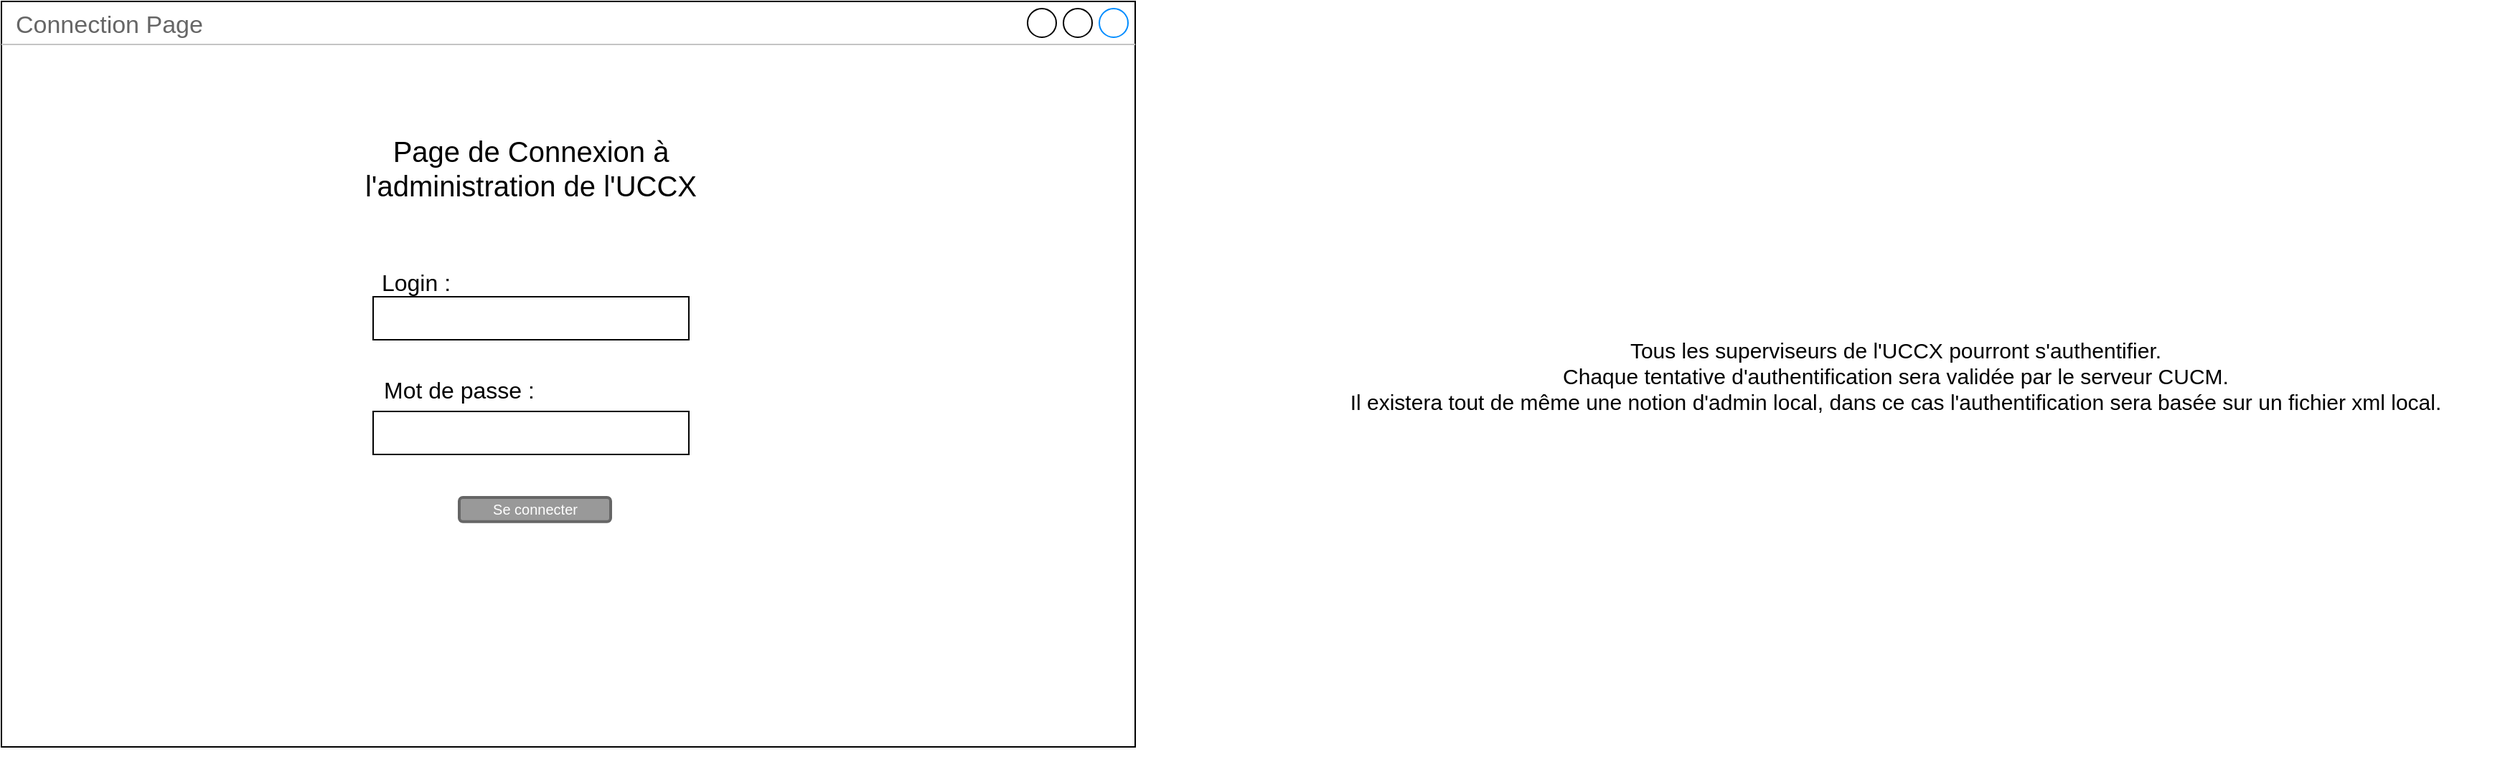 <mxfile version="15.1.4" type="device" pages="9"><diagram id="F98kIqfr5502DpLltNrR" name="Connection Page"><mxGraphModel dx="2062" dy="1164" grid="1" gridSize="10" guides="1" tooltips="1" connect="1" arrows="1" fold="1" page="1" pageScale="1" pageWidth="827" pageHeight="1169" math="0" shadow="0"><root><mxCell id="0"/><mxCell id="1" parent="0"/><mxCell id="OjIPAsEhlalQqjirBVQq-2" value="Connection Page&lt;br&gt;" style="strokeWidth=1;shadow=0;dashed=0;align=center;html=1;shape=mxgraph.mockup.containers.window;align=left;verticalAlign=top;spacingLeft=8;strokeColor2=#008cff;strokeColor3=#c4c4c4;fontColor=#666666;mainText=;fontSize=17;labelBackgroundColor=none;" parent="1" vertex="1"><mxGeometry x="220" y="340" width="790" height="520" as="geometry"/></mxCell><mxCell id="OjIPAsEhlalQqjirBVQq-3" value="&lt;font style=&quot;font-size: 20px&quot;&gt;Page de Connexion à l'administration de l'UCCX&lt;/font&gt;" style="text;html=1;strokeColor=none;fillColor=none;align=center;verticalAlign=middle;whiteSpace=wrap;rounded=0;" parent="1" vertex="1"><mxGeometry x="469" y="446" width="240" height="20" as="geometry"/></mxCell><mxCell id="OjIPAsEhlalQqjirBVQq-5" value="" style="rounded=0;whiteSpace=wrap;html=1;" parent="1" vertex="1"><mxGeometry x="479" y="546" width="220" height="30" as="geometry"/></mxCell><mxCell id="OjIPAsEhlalQqjirBVQq-6" value="" style="rounded=0;whiteSpace=wrap;html=1;" parent="1" vertex="1"><mxGeometry x="479" y="626" width="220" height="30" as="geometry"/></mxCell><mxCell id="OjIPAsEhlalQqjirBVQq-7" value="&lt;font style=&quot;font-size: 16px&quot;&gt;Login :&lt;/font&gt;" style="text;html=1;strokeColor=none;fillColor=none;align=center;verticalAlign=middle;whiteSpace=wrap;rounded=0;" parent="1" vertex="1"><mxGeometry x="479" y="526" width="60" height="20" as="geometry"/></mxCell><mxCell id="OjIPAsEhlalQqjirBVQq-8" value="&lt;font style=&quot;font-size: 16px&quot;&gt;Mot de passe :&lt;/font&gt;" style="text;html=1;strokeColor=none;fillColor=none;align=center;verticalAlign=middle;whiteSpace=wrap;rounded=0;" parent="1" vertex="1"><mxGeometry x="479" y="601" width="120" height="20" as="geometry"/></mxCell><UserObject label="Se connecter" link="data:page/id,j-4WuCKbgrhedUAzc9po" id="OjIPAsEhlalQqjirBVQq-9"><mxCell style="rounded=1;html=1;shadow=0;dashed=0;whiteSpace=wrap;fontSize=10;fillColor=#999999;align=center;strokeColor=#666666;fontColor=#ffffff;strokeWidth=2;" parent="1" vertex="1"><mxGeometry x="539" y="686" width="105.5" height="16.88" as="geometry"/></mxCell></UserObject><mxCell id="PLz2gDqWh24Q6IL9JUib-2" value="&lt;font style=&quot;font-size: 15px&quot;&gt;Tous les superviseurs de l'UCCX pourront s'authentifier.&lt;br&gt;Chaque tentative d'authentification sera validée par le serveur CUCM.&lt;br&gt;Il existera tout de même une notion d'admin local, dans ce cas l'authentification sera basée sur un fichier xml local.&lt;br&gt;&lt;br&gt;&lt;/font&gt;" style="text;html=1;strokeColor=none;fillColor=none;align=center;verticalAlign=middle;whiteSpace=wrap;rounded=0;" parent="1" vertex="1"><mxGeometry x="1120" y="340" width="840" height="540" as="geometry"/></mxCell></root></mxGraphModel></diagram><diagram id="j-4WuCKbgrhedUAzc9po" name="Accueil_PreConnection"><mxGraphModel dx="2062" dy="1164" grid="1" gridSize="10" guides="1" tooltips="1" connect="1" arrows="1" fold="1" page="1" pageScale="1" pageWidth="827" pageHeight="1169" math="0" shadow="0"><root><mxCell id="kz_ZJSMPvN1diQqZtaoR-0"/><mxCell id="kz_ZJSMPvN1diQqZtaoR-1" parent="kz_ZJSMPvN1diQqZtaoR-0"/><mxCell id="bXGop_GFcaPYlSNaa_kL-0" value="Welcome Page" style="strokeWidth=1;shadow=0;dashed=0;align=center;html=1;shape=mxgraph.mockup.containers.window;align=left;verticalAlign=top;spacingLeft=8;strokeColor2=#008cff;strokeColor3=#c4c4c4;fontColor=#666666;mainText=;fontSize=17;labelBackgroundColor=none;" parent="kz_ZJSMPvN1diQqZtaoR-1" vertex="1"><mxGeometry x="80" y="290" width="790" height="520" as="geometry"/></mxCell><UserObject label="&lt;font style=&quot;font-size: 16px&quot;&gt;Se deconnecter&lt;/font&gt;" link="data:page/id,F98kIqfr5502DpLltNrR" id="ywAsnNwiL4yb5XWGbBG4-0"><mxCell style="rounded=0;whiteSpace=wrap;html=1;" parent="kz_ZJSMPvN1diQqZtaoR-1" vertex="1"><mxGeometry x="715" y="345" width="120" height="30" as="geometry"/></mxCell></UserObject><UserObject label="Gestion des agents" link="data:page/id,qaTvd-CP1X4t_h2ptA3R" id="ywAsnNwiL4yb5XWGbBG4-5"><mxCell style="rounded=0;whiteSpace=wrap;html=1;" parent="kz_ZJSMPvN1diQqZtaoR-1" vertex="1"><mxGeometry x="140" y="500" width="140" height="90" as="geometry"/></mxCell></UserObject><UserObject label="Gestion des scripts" link="data:page/id,nx4rXLkssFHqPzI_-kmZ" id="ywAsnNwiL4yb5XWGbBG4-6"><mxCell style="rounded=0;whiteSpace=wrap;html=1;" parent="kz_ZJSMPvN1diQqZtaoR-1" vertex="1"><mxGeometry x="359" y="500" width="141" height="85" as="geometry"/></mxCell></UserObject><UserObject label="Gestion des admins" link="data:page/id,LeiCaVJu6VdKcS41BPbf" id="ywAsnNwiL4yb5XWGbBG4-7"><mxCell style="rounded=0;whiteSpace=wrap;html=1;" parent="kz_ZJSMPvN1diQqZtaoR-1" vertex="1"><mxGeometry x="590" y="500" width="140" height="85" as="geometry"/></mxCell></UserObject><mxCell id="pkbUhFpBtTnIRdkUVi_q-0" value="Connecter en tant que ..." style="text;html=1;strokeColor=none;fillColor=none;align=center;verticalAlign=middle;whiteSpace=wrap;rounded=0;" parent="kz_ZJSMPvN1diQqZtaoR-1" vertex="1"><mxGeometry x="695" y="390" width="140" height="20" as="geometry"/></mxCell><mxCell id="9IU3PKNpDRS4YX3svAda-0" value="&lt;span style=&quot;font-size: 15px&quot;&gt;Page d'accueil dont le contenu pourra varier en fonction du profil connecté.&lt;br&gt;exemple : Seul les admins locaux auront accès à la gestion des admins.&lt;br&gt;&lt;/span&gt;" style="text;html=1;strokeColor=none;fillColor=none;align=center;verticalAlign=middle;whiteSpace=wrap;rounded=0;" parent="kz_ZJSMPvN1diQqZtaoR-1" vertex="1"><mxGeometry x="1030" y="290" width="840" height="540" as="geometry"/></mxCell></root></mxGraphModel></diagram><diagram id="qaTvd-CP1X4t_h2ptA3R" name="AgentsPage"><mxGraphModel dx="2062" dy="1164" grid="1" gridSize="10" guides="1" tooltips="1" connect="1" arrows="1" fold="1" page="1" pageScale="1" pageWidth="827" pageHeight="1169" math="0" shadow="0"><root><mxCell id="PuOiegmtUoQzUCHZECgm-0"/><mxCell id="PuOiegmtUoQzUCHZECgm-1" parent="PuOiegmtUoQzUCHZECgm-0"/><mxCell id="hvZCf-KNNPogADzq5d2j-0" value="Agent Page" style="strokeWidth=1;shadow=0;dashed=0;align=center;html=1;shape=mxgraph.mockup.containers.window;align=left;verticalAlign=top;spacingLeft=8;strokeColor2=#008cff;strokeColor3=#c4c4c4;fontColor=#666666;mainText=;fontSize=17;labelBackgroundColor=none;" parent="PuOiegmtUoQzUCHZECgm-1" vertex="1"><mxGeometry x="10" width="940" height="890" as="geometry"/></mxCell><mxCell id="ylU89ebC6cqX5gwSmwzn-0" value="" style="edgeStyle=orthogonalEdgeStyle;rounded=0;orthogonalLoop=1;jettySize=auto;html=1;" parent="PuOiegmtUoQzUCHZECgm-1" source="RwmGqqYgDklWGrDH86AW-0" target="bqDYgGkpiwOUnvyChQPO-46" edge="1"><mxGeometry relative="1" as="geometry"/></mxCell><UserObject label="&lt;font style=&quot;font-size: 16px&quot;&gt;Se deconnecter&lt;/font&gt;" link="data:page/id,F98kIqfr5502DpLltNrR" id="RwmGqqYgDklWGrDH86AW-0"><mxCell style="rounded=0;whiteSpace=wrap;html=1;" parent="PuOiegmtUoQzUCHZECgm-1" vertex="1"><mxGeometry x="730" y="45" width="120" height="30" as="geometry"/></mxCell></UserObject><UserObject label="Agents" link="data:page/id,qaTvd-CP1X4t_h2ptA3R" id="RwmGqqYgDklWGrDH86AW-1"><mxCell style="rounded=0;whiteSpace=wrap;html=1;" parent="PuOiegmtUoQzUCHZECgm-1" vertex="1"><mxGeometry x="130" y="45" width="110" height="30" as="geometry"/></mxCell></UserObject><UserObject label="Scripts" link="data:page/id,nx4rXLkssFHqPzI_-kmZ" id="RwmGqqYgDklWGrDH86AW-2"><mxCell style="rounded=0;whiteSpace=wrap;html=1;" parent="PuOiegmtUoQzUCHZECgm-1" vertex="1"><mxGeometry x="270" y="45" width="110" height="30" as="geometry"/></mxCell></UserObject><UserObject label="Profile" link="data:page/id,LeiCaVJu6VdKcS41BPbf" id="RwmGqqYgDklWGrDH86AW-3"><mxCell style="rounded=0;whiteSpace=wrap;html=1;" parent="PuOiegmtUoQzUCHZECgm-1" vertex="1"><mxGeometry x="410" y="45" width="110" height="30" as="geometry"/></mxCell></UserObject><mxCell id="bqDYgGkpiwOUnvyChQPO-3" value="" style="shape=rect;fillColor=#e0e0e0;strokeColor=none;" parent="PuOiegmtUoQzUCHZECgm-1" vertex="1"><mxGeometry x="600" y="95" width="174" height="30" as="geometry"/></mxCell><mxCell id="bqDYgGkpiwOUnvyChQPO-4" value="" style="html=1;strokeWidth=1;shadow=0;dashed=0;shape=mxgraph.ios7ui.marginRect;rx=3;ry=3;rectMargin=5;strokeColor=none;" parent="bqDYgGkpiwOUnvyChQPO-3" vertex="1"><mxGeometry width="174" height="30" as="geometry"/></mxCell><mxCell id="bqDYgGkpiwOUnvyChQPO-5" value="Search" style="shape=mxgraph.ios7.icons.looking_glass;strokeColor=#e0e0e0;fillColor=none;fontColor=#e0e0e0;labelPosition=right;verticalLabelPosition=middle;align=left;verticalAlign=middle;fontSize=6;fontStyle=0;spacingTop=2;sketch=0;" parent="bqDYgGkpiwOUnvyChQPO-3" vertex="1"><mxGeometry x="0.5" y="0.5" width="6" height="6" relative="1" as="geometry"><mxPoint x="-17" y="-3" as="offset"/></mxGeometry></mxCell><mxCell id="bqDYgGkpiwOUnvyChQPO-26" value="" style="shape=table;startSize=0;container=1;collapsible=0;childLayout=tableLayout;" parent="PuOiegmtUoQzUCHZECgm-1" vertex="1"><mxGeometry x="130" y="245" width="660" height="325" as="geometry"/></mxCell><mxCell id="bqDYgGkpiwOUnvyChQPO-27" value="" style="shape=partialRectangle;collapsible=0;dropTarget=0;pointerEvents=0;fillColor=none;top=0;left=0;bottom=0;right=0;points=[[0,0.5],[1,0.5]];portConstraint=eastwest;" parent="bqDYgGkpiwOUnvyChQPO-26" vertex="1"><mxGeometry width="660" height="40" as="geometry"/></mxCell><mxCell id="bqDYgGkpiwOUnvyChQPO-28" value="Nom, prénom, Equipe, N°Tel" style="shape=partialRectangle;html=1;whiteSpace=wrap;connectable=0;overflow=hidden;fillColor=none;top=0;left=0;bottom=0;right=0;pointerEvents=1;" parent="bqDYgGkpiwOUnvyChQPO-27" vertex="1"><mxGeometry width="660" height="40" as="geometry"/></mxCell><mxCell id="bqDYgGkpiwOUnvyChQPO-29" value="" style="shape=partialRectangle;collapsible=0;dropTarget=0;pointerEvents=0;fillColor=none;top=0;left=0;bottom=0;right=0;points=[[0,0.5],[1,0.5]];portConstraint=eastwest;" parent="bqDYgGkpiwOUnvyChQPO-26" vertex="1"><mxGeometry y="40" width="660" height="40" as="geometry"/></mxCell><mxCell id="bqDYgGkpiwOUnvyChQPO-30" value="Nom, prénom, Equipe, N°Tel" style="shape=partialRectangle;html=1;whiteSpace=wrap;connectable=0;overflow=hidden;fillColor=none;top=0;left=0;bottom=0;right=0;pointerEvents=1;" parent="bqDYgGkpiwOUnvyChQPO-29" vertex="1"><mxGeometry width="660" height="40" as="geometry"/></mxCell><mxCell id="bqDYgGkpiwOUnvyChQPO-31" value="" style="shape=partialRectangle;collapsible=0;dropTarget=0;pointerEvents=0;fillColor=none;top=0;left=0;bottom=0;right=0;points=[[0,0.5],[1,0.5]];portConstraint=eastwest;" parent="bqDYgGkpiwOUnvyChQPO-26" vertex="1"><mxGeometry y="80" width="660" height="40" as="geometry"/></mxCell><mxCell id="bqDYgGkpiwOUnvyChQPO-32" value="Nom, prénom, Equipe, N°Tel" style="shape=partialRectangle;html=1;whiteSpace=wrap;connectable=0;overflow=hidden;fillColor=none;top=0;left=0;bottom=0;right=0;pointerEvents=1;" parent="bqDYgGkpiwOUnvyChQPO-31" vertex="1"><mxGeometry width="660" height="40" as="geometry"/></mxCell><mxCell id="bqDYgGkpiwOUnvyChQPO-33" value="" style="shape=partialRectangle;collapsible=0;dropTarget=0;pointerEvents=0;fillColor=none;top=0;left=0;bottom=0;right=0;points=[[0,0.5],[1,0.5]];portConstraint=eastwest;" parent="bqDYgGkpiwOUnvyChQPO-26" vertex="1"><mxGeometry y="120" width="660" height="40" as="geometry"/></mxCell><mxCell id="bqDYgGkpiwOUnvyChQPO-34" value="Nom, prénom, Equipe, N°Tel" style="shape=partialRectangle;html=1;whiteSpace=wrap;connectable=0;overflow=hidden;fillColor=none;top=0;left=0;bottom=0;right=0;pointerEvents=1;" parent="bqDYgGkpiwOUnvyChQPO-33" vertex="1"><mxGeometry width="660" height="40" as="geometry"/></mxCell><mxCell id="bqDYgGkpiwOUnvyChQPO-35" value="" style="shape=partialRectangle;collapsible=0;dropTarget=0;pointerEvents=0;fillColor=none;top=0;left=0;bottom=0;right=0;points=[[0,0.5],[1,0.5]];portConstraint=eastwest;" parent="bqDYgGkpiwOUnvyChQPO-26" vertex="1"><mxGeometry y="160" width="660" height="40" as="geometry"/></mxCell><mxCell id="bqDYgGkpiwOUnvyChQPO-36" value="Nom, prénom, Equipe, N°Tel" style="shape=partialRectangle;html=1;whiteSpace=wrap;connectable=0;overflow=hidden;fillColor=none;top=0;left=0;bottom=0;right=0;pointerEvents=1;" parent="bqDYgGkpiwOUnvyChQPO-35" vertex="1"><mxGeometry width="660" height="40" as="geometry"/></mxCell><mxCell id="bqDYgGkpiwOUnvyChQPO-37" value="" style="shape=partialRectangle;collapsible=0;dropTarget=0;pointerEvents=0;fillColor=none;top=0;left=0;bottom=0;right=0;points=[[0,0.5],[1,0.5]];portConstraint=eastwest;" parent="bqDYgGkpiwOUnvyChQPO-26" vertex="1"><mxGeometry y="200" width="660" height="40" as="geometry"/></mxCell><mxCell id="bqDYgGkpiwOUnvyChQPO-38" value="Nom, prénom, Equipe, N°Tel" style="shape=partialRectangle;html=1;whiteSpace=wrap;connectable=0;overflow=hidden;fillColor=none;top=0;left=0;bottom=0;right=0;pointerEvents=1;" parent="bqDYgGkpiwOUnvyChQPO-37" vertex="1"><mxGeometry width="660" height="40" as="geometry"/></mxCell><mxCell id="bqDYgGkpiwOUnvyChQPO-39" value="" style="shape=partialRectangle;collapsible=0;dropTarget=0;pointerEvents=0;fillColor=none;top=0;left=0;bottom=0;right=0;points=[[0,0.5],[1,0.5]];portConstraint=eastwest;" parent="bqDYgGkpiwOUnvyChQPO-26" vertex="1"><mxGeometry y="240" width="660" height="45" as="geometry"/></mxCell><mxCell id="bqDYgGkpiwOUnvyChQPO-40" value="Nom, prénom, Equipe, N°Tel" style="shape=partialRectangle;html=1;whiteSpace=wrap;connectable=0;overflow=hidden;fillColor=none;top=0;left=0;bottom=0;right=0;pointerEvents=1;" parent="bqDYgGkpiwOUnvyChQPO-39" vertex="1"><mxGeometry width="660" height="45" as="geometry"/></mxCell><mxCell id="bqDYgGkpiwOUnvyChQPO-41" value="" style="shape=partialRectangle;collapsible=0;dropTarget=0;pointerEvents=0;fillColor=none;top=0;left=0;bottom=0;right=0;points=[[0,0.5],[1,0.5]];portConstraint=eastwest;" parent="bqDYgGkpiwOUnvyChQPO-26" vertex="1"><mxGeometry y="285" width="660" height="40" as="geometry"/></mxCell><mxCell id="bqDYgGkpiwOUnvyChQPO-42" value="&lt;span&gt;Nom, prénom, Equipe, N°Tel&lt;/span&gt;" style="shape=partialRectangle;html=1;whiteSpace=wrap;connectable=0;overflow=hidden;fillColor=none;top=0;left=0;bottom=0;right=0;pointerEvents=1;" parent="bqDYgGkpiwOUnvyChQPO-41" vertex="1"><mxGeometry width="660" height="40" as="geometry"/></mxCell><mxCell id="bqDYgGkpiwOUnvyChQPO-43" value="Recherche du nom de l'agent" style="text;html=1;strokeColor=none;fillColor=none;align=center;verticalAlign=middle;whiteSpace=wrap;rounded=0;" parent="PuOiegmtUoQzUCHZECgm-1" vertex="1"><mxGeometry x="250" y="100" width="340" height="20" as="geometry"/></mxCell><mxCell id="bqDYgGkpiwOUnvyChQPO-46" value="Filtres" style="rounded=1;html=1;shadow=0;dashed=0;whiteSpace=wrap;fontSize=10;fillColor=#999999;align=center;strokeColor=#666666;fontColor=#ffffff;strokeWidth=2;" parent="PuOiegmtUoQzUCHZECgm-1" vertex="1"><mxGeometry x="660" y="135" width="105.5" height="16.88" as="geometry"/></mxCell><mxCell id="bqDYgGkpiwOUnvyChQPO-47" value="c&lt;span style=&quot;color: rgba(0 , 0 , 0 , 0) ; font-family: monospace ; font-size: 0px ; background-color: rgb(248 , 249 , 250)&quot;&gt;%3CmxGraphModel%3E%3Croot%3E%3CmxCell%20id%3D%220%22%2F%3E%3CmxCell%20id%3D%221%22%20parent%3D%220%22%2F%3E%3CmxCell%20id%3D%222%22%20value%3D%22%22%20style%3D%22edgeStyle%3DsegmentEdgeStyle%3BendArrow%3Dclassic%3Bhtml%3D1%3BentryX%3D0.988%3BentryY%3D0.64%3BentryDx%3D0%3BentryDy%3D0%3BentryPerimeter%3D0%3B%22%20edge%3D%221%22%20parent%3D%221%22%3E%3CmxGeometry%20width%3D%2250%22%20height%3D%2250%22%20relative%3D%221%22%20as%3D%22geometry%22%3E%3CmxPoint%20x%3D%22910%22%20y%3D%22470%22%20as%3D%22sourcePoint%22%2F%3E%3CmxPoint%20x%3D%22862.032%22%20y%3D%22502.8%22%20as%3D%22targetPoint%22%2F%3E%3CArray%20as%3D%22points%22%3E%3CmxPoint%20x%3D%22910%22%20y%3D%22503%22%2F%3E%3C%2FArray%3E%3C%2FmxGeometry%3E%3C%2FmxCell%3E%3C%2Froot%3E%3C%2FmxGraphModel%3E&lt;/span&gt;" style="edgeStyle=segmentEdgeStyle;endArrow=classic;html=1;entryX=0.988;entryY=0.64;entryDx=0;entryDy=0;entryPerimeter=0;" parent="PuOiegmtUoQzUCHZECgm-1" target="bqDYgGkpiwOUnvyChQPO-49" edge="1"><mxGeometry width="50" height="50" relative="1" as="geometry"><mxPoint x="660" y="145" as="sourcePoint"/><mxPoint x="620" y="185" as="targetPoint"/><Array as="points"><mxPoint x="660" y="178"/></Array></mxGeometry></mxCell><mxCell id="bqDYgGkpiwOUnvyChQPO-48" value="" style="shape=rect;fillColor=#e0e0e0;strokeColor=none;" parent="PuOiegmtUoQzUCHZECgm-1" vertex="1"><mxGeometry x="450" y="165" width="164" height="20" as="geometry"/></mxCell><mxCell id="bqDYgGkpiwOUnvyChQPO-49" value="" style="html=1;strokeWidth=1;shadow=0;dashed=0;shape=mxgraph.ios7ui.marginRect;rx=3;ry=3;rectMargin=5;strokeColor=none;" parent="bqDYgGkpiwOUnvyChQPO-48" vertex="1"><mxGeometry width="164" height="20" as="geometry"/></mxCell><mxCell id="bqDYgGkpiwOUnvyChQPO-50" value="Search" style="shape=mxgraph.ios7.icons.looking_glass;strokeColor=#e0e0e0;fillColor=none;fontColor=#e0e0e0;labelPosition=right;verticalLabelPosition=middle;align=left;verticalAlign=middle;fontSize=6;fontStyle=0;spacingTop=2;sketch=0;" parent="bqDYgGkpiwOUnvyChQPO-48" vertex="1"><mxGeometry x="0.5" y="0.5" width="6" height="6" relative="1" as="geometry"><mxPoint x="-17" y="-3" as="offset"/></mxGeometry></mxCell><mxCell id="bqDYgGkpiwOUnvyChQPO-51" value="Recherche de la compétence" style="text;html=1;strokeColor=none;fillColor=none;align=center;verticalAlign=middle;whiteSpace=wrap;rounded=0;" parent="PuOiegmtUoQzUCHZECgm-1" vertex="1"><mxGeometry x="140" y="165" width="340" height="20" as="geometry"/></mxCell><mxCell id="8MqAgSJhQHd1ohPN1u9C-0" value="" style="shape=image;html=1;verticalAlign=top;verticalLabelPosition=bottom;labelBackgroundColor=#ffffff;imageAspect=0;aspect=fixed;image=https://cdn4.iconfinder.com/data/icons/32x32-free-design-icons/32/Delete.png" parent="PuOiegmtUoQzUCHZECgm-1" vertex="1"><mxGeometry x="750" y="249" width="32" height="32" as="geometry"/></mxCell><mxCell id="8MqAgSJhQHd1ohPN1u9C-1" value="" style="shape=image;html=1;verticalAlign=top;verticalLabelPosition=bottom;labelBackgroundColor=#ffffff;imageAspect=0;aspect=fixed;image=https://cdn4.iconfinder.com/data/icons/32x32-free-design-icons/32/Delete.png" parent="PuOiegmtUoQzUCHZECgm-1" vertex="1"><mxGeometry x="750" y="290" width="32" height="32" as="geometry"/></mxCell><mxCell id="8MqAgSJhQHd1ohPN1u9C-2" value="" style="shape=image;html=1;verticalAlign=top;verticalLabelPosition=bottom;labelBackgroundColor=#ffffff;imageAspect=0;aspect=fixed;image=https://cdn4.iconfinder.com/data/icons/32x32-free-design-icons/32/Delete.png" parent="PuOiegmtUoQzUCHZECgm-1" vertex="1"><mxGeometry x="750" y="330" width="32" height="32" as="geometry"/></mxCell><mxCell id="8MqAgSJhQHd1ohPN1u9C-3" value="" style="shape=image;html=1;verticalAlign=top;verticalLabelPosition=bottom;labelBackgroundColor=#ffffff;imageAspect=0;aspect=fixed;image=https://cdn4.iconfinder.com/data/icons/32x32-free-design-icons/32/Delete.png" parent="PuOiegmtUoQzUCHZECgm-1" vertex="1"><mxGeometry x="750" y="370" width="32" height="32" as="geometry"/></mxCell><mxCell id="8MqAgSJhQHd1ohPN1u9C-4" value="" style="shape=image;html=1;verticalAlign=top;verticalLabelPosition=bottom;labelBackgroundColor=#ffffff;imageAspect=0;aspect=fixed;image=https://cdn4.iconfinder.com/data/icons/32x32-free-design-icons/32/Delete.png" parent="PuOiegmtUoQzUCHZECgm-1" vertex="1"><mxGeometry x="750" y="410" width="32" height="32" as="geometry"/></mxCell><mxCell id="8MqAgSJhQHd1ohPN1u9C-5" value="" style="shape=image;html=1;verticalAlign=top;verticalLabelPosition=bottom;labelBackgroundColor=#ffffff;imageAspect=0;aspect=fixed;image=https://cdn4.iconfinder.com/data/icons/32x32-free-design-icons/32/Delete.png" parent="PuOiegmtUoQzUCHZECgm-1" vertex="1"><mxGeometry x="750" y="450" width="32" height="32" as="geometry"/></mxCell><mxCell id="8MqAgSJhQHd1ohPN1u9C-6" value="" style="shape=image;html=1;verticalAlign=top;verticalLabelPosition=bottom;labelBackgroundColor=#ffffff;imageAspect=0;aspect=fixed;image=https://cdn4.iconfinder.com/data/icons/32x32-free-design-icons/32/Delete.png" parent="PuOiegmtUoQzUCHZECgm-1" vertex="1"><mxGeometry x="750" y="490" width="32" height="32" as="geometry"/></mxCell><mxCell id="8MqAgSJhQHd1ohPN1u9C-7" value="" style="shape=image;html=1;verticalAlign=top;verticalLabelPosition=bottom;labelBackgroundColor=#ffffff;imageAspect=0;aspect=fixed;image=https://cdn4.iconfinder.com/data/icons/32x32-free-design-icons/32/Delete.png" parent="PuOiegmtUoQzUCHZECgm-1" vertex="1"><mxGeometry x="750" y="533" width="32" height="32" as="geometry"/></mxCell><UserObject label="" link="data:page/id,K8u88YJLuNhjnncrzM91" id="8MqAgSJhQHd1ohPN1u9C-8"><mxCell style="html=1;verticalLabelPosition=bottom;labelBackgroundColor=#ffffff;verticalAlign=top;shadow=0;dashed=0;strokeWidth=2;shape=mxgraph.ios7.misc.add;strokeColor=#ffffff;sketch=0;fillColor=#006600;" parent="PuOiegmtUoQzUCHZECgm-1" vertex="1"><mxGeometry x="130" y="210" width="30" height="30" as="geometry"/></mxCell></UserObject><mxCell id="6OJAji0EJtrWxnIOIYNM-0" value="Connecter en tant que ..." style="text;html=1;strokeColor=none;fillColor=none;align=center;verticalAlign=middle;whiteSpace=wrap;rounded=0;" parent="PuOiegmtUoQzUCHZECgm-1" vertex="1"><mxGeometry x="782" y="80" width="140" height="20" as="geometry"/></mxCell><mxCell id="Jhp5SlImDvngydW6CeN--0" value="&lt;br&gt;&lt;span style=&quot;font-size: 15px&quot;&gt;Le champ de recherche permettra de rechercher un agent dans la liste.&lt;/span&gt;&lt;br&gt;&lt;span style=&quot;font-size: 15px&quot;&gt;On pourra également rechercher par nom de compétences, dans ce cas la réponse affichera les agents concernés.&amp;nbsp;&lt;/span&gt;&lt;br&gt;&lt;span style=&quot;font-size: 15px&quot;&gt;==&amp;gt; &lt;/span&gt;&lt;b style=&quot;font-size: 15px&quot;&gt;afficher les mots clefs utilisés pour la recherche&lt;/b&gt;&lt;span style=&quot;font-size: 15px&quot;&gt;.&lt;br&gt;&lt;/span&gt;&lt;font&gt;&lt;span style=&quot;font-size: 15px&quot;&gt;Cliquer sur l'icone de loupe de chaque agent envoie vers une page dédiée affichant ces informations.&lt;br&gt;&lt;/span&gt;&lt;/font&gt;&lt;span style=&quot;font-size: 15px&quot;&gt;Depuis la page de visualisation des données de l'agent, il sera possible de les modifier.&lt;br&gt;&lt;/span&gt;&lt;font style=&quot;font-size: 15px&quot;&gt;Le Bouton ajouter emmène vers une page dédiée permettant la création d'un agent&lt;br&gt;&lt;/font&gt;&lt;font style=&quot;font-size: 15px&quot;&gt;Le bouton copier, permet de dupliquer un agent existant. Cela enverra vers une page de création préremplie.&lt;/font&gt;&lt;br&gt;&lt;span style=&quot;font-size: 15px&quot;&gt;Il sera possible de sélectionner&amp;nbsp;plusieurs agents pour les supprimer ou les modifier.&lt;br&gt;Lorsqu'une case est coché, les boutons supprimer et modifier apparaissent.&lt;br&gt;&lt;br&gt;&lt;br&gt;&lt;/span&gt;" style="text;html=1;strokeColor=none;fillColor=none;align=center;verticalAlign=middle;whiteSpace=wrap;rounded=0;" parent="PuOiegmtUoQzUCHZECgm-1" vertex="1"><mxGeometry x="1060" y="135" width="840" height="540" as="geometry"/></mxCell><mxCell id="Jhp5SlImDvngydW6CeN--1" value="" style="shape=ellipse;labelPosition=right;align=left;strokeColor=none;fillColor=#009587;opacity=10;sketch=0;" parent="PuOiegmtUoQzUCHZECgm-1" vertex="1"><mxGeometry x="130" y="245" width="50" height="41" as="geometry"/></mxCell><mxCell id="Jhp5SlImDvngydW6CeN--2" value="" style="dashed=0;labelPosition=right;align=left;shape=mxgraph.gmdl.checkbox;strokeColor=none;fillColor=#009587;strokeWidth=2;sketch=0;" parent="Jhp5SlImDvngydW6CeN--1" vertex="1"><mxGeometry x="16.667" y="13.667" width="16.667" height="13.667" as="geometry"/></mxCell><UserObject label="" link="data:page/id,QBfpRlGeaucFotrLa0_u" id="Jhp5SlImDvngydW6CeN--4"><mxCell style="shape=image;html=1;verticalAlign=top;verticalLabelPosition=bottom;labelBackgroundColor=#ffffff;imageAspect=0;aspect=fixed;image=https://cdn1.iconfinder.com/data/icons/seo-and-web-development-6/32/development_search_magnifier_magnifying_glass_loupe-67-128.png" parent="PuOiegmtUoQzUCHZECgm-1" vertex="1"><mxGeometry x="680" y="247" width="36" height="36" as="geometry"/></mxCell></UserObject><mxCell id="Jhp5SlImDvngydW6CeN--5" value="" style="shape=image;html=1;verticalAlign=top;verticalLabelPosition=bottom;labelBackgroundColor=#ffffff;imageAspect=0;aspect=fixed;image=https://cdn1.iconfinder.com/data/icons/seo-and-web-development-6/32/development_search_magnifier_magnifying_glass_loupe-67-128.png" parent="PuOiegmtUoQzUCHZECgm-1" vertex="1"><mxGeometry x="680" y="286" width="36" height="36" as="geometry"/></mxCell><mxCell id="Jhp5SlImDvngydW6CeN--6" value="" style="shape=image;html=1;verticalAlign=top;verticalLabelPosition=bottom;labelBackgroundColor=#ffffff;imageAspect=0;aspect=fixed;image=https://cdn1.iconfinder.com/data/icons/seo-and-web-development-6/32/development_search_magnifier_magnifying_glass_loupe-67-128.png" parent="PuOiegmtUoQzUCHZECgm-1" vertex="1"><mxGeometry x="680" y="326" width="36" height="36" as="geometry"/></mxCell><mxCell id="Jhp5SlImDvngydW6CeN--7" value="Supprimer" style="rounded=1;html=1;shadow=0;dashed=0;whiteSpace=wrap;fontSize=10;fillColor=#B3B3B3;align=center;strokeColor=#E6E6E6;fontColor=#333333;strokeWidth=2;" parent="PuOiegmtUoQzUCHZECgm-1" vertex="1"><mxGeometry x="530" y="730" width="105.5" height="16.88" as="geometry"/></mxCell><mxCell id="Jhp5SlImDvngydW6CeN--8" value="Modifier" style="rounded=1;html=1;shadow=0;dashed=0;whiteSpace=wrap;fontSize=10;fillColor=#B3B3B3;align=center;strokeColor=#E6E6E6;fontColor=#333333;strokeWidth=2;" parent="PuOiegmtUoQzUCHZECgm-1" vertex="1"><mxGeometry x="650" y="730" width="105.5" height="16.88" as="geometry"/></mxCell><mxCell id="Jhp5SlImDvngydW6CeN--10" value="" style="shape=image;html=1;verticalAlign=top;verticalLabelPosition=bottom;labelBackgroundColor=#ffffff;imageAspect=0;aspect=fixed;image=https://cdn4.iconfinder.com/data/icons/ionicons/512/icon-ios7-copy-outline-128.png" parent="PuOiegmtUoQzUCHZECgm-1" vertex="1"><mxGeometry x="712" y="246" width="38" height="38" as="geometry"/></mxCell><UserObject label="Agents" link="data:page/id,qaTvd-CP1X4t_h2ptA3R" id="GejimF-V5S1ZQxAlh8bW-0"><mxCell style="rounded=0;whiteSpace=wrap;html=1;" parent="PuOiegmtUoQzUCHZECgm-1" vertex="1"><mxGeometry x="130" y="45" width="110" height="30" as="geometry"/></mxCell></UserObject><UserObject label="Scripts" link="data:page/id,nx4rXLkssFHqPzI_-kmZ" id="GejimF-V5S1ZQxAlh8bW-1"><mxCell style="rounded=0;whiteSpace=wrap;html=1;" parent="PuOiegmtUoQzUCHZECgm-1" vertex="1"><mxGeometry x="270" y="45" width="110" height="30" as="geometry"/></mxCell></UserObject></root></mxGraphModel></diagram><diagram id="nx4rXLkssFHqPzI_-kmZ" name="ScriptsPage"><mxGraphModel dx="2062" dy="1164" grid="1" gridSize="10" guides="1" tooltips="1" connect="1" arrows="1" fold="1" page="1" pageScale="1" pageWidth="827" pageHeight="1169" math="0" shadow="0"><root><mxCell id="hxOj8mJCBqpEfpmJmXaf-0"/><mxCell id="hxOj8mJCBqpEfpmJmXaf-1" parent="hxOj8mJCBqpEfpmJmXaf-0"/><mxCell id="PbjyxC3Txe-F9vKBVESl-0" value="Scripts Page" style="strokeWidth=1;shadow=0;dashed=0;align=center;html=1;shape=mxgraph.mockup.containers.window;align=left;verticalAlign=top;spacingLeft=8;strokeColor2=#008cff;strokeColor3=#c4c4c4;fontColor=#666666;mainText=;fontSize=17;labelBackgroundColor=none;" parent="hxOj8mJCBqpEfpmJmXaf-1" vertex="1"><mxGeometry x="280" y="230" width="850" height="615" as="geometry"/></mxCell><UserObject label="&lt;font style=&quot;font-size: 16px&quot;&gt;Se deconnecter&lt;/font&gt;" link="data:page/id,F98kIqfr5502DpLltNrR" id="pK77F5YDv8tx0wcDSlac-0"><mxCell style="rounded=0;whiteSpace=wrap;html=1;" parent="hxOj8mJCBqpEfpmJmXaf-1" vertex="1"><mxGeometry x="960" y="285" width="120" height="30" as="geometry"/></mxCell></UserObject><UserObject label="Agents" link="data:page/id,qaTvd-CP1X4t_h2ptA3R" id="pK77F5YDv8tx0wcDSlac-1"><mxCell style="rounded=0;whiteSpace=wrap;html=1;" parent="hxOj8mJCBqpEfpmJmXaf-1" vertex="1"><mxGeometry x="360" y="285" width="110" height="30" as="geometry"/></mxCell></UserObject><UserObject label="Scripts" link="data:page/id,nx4rXLkssFHqPzI_-kmZ" id="pK77F5YDv8tx0wcDSlac-2"><mxCell style="rounded=0;whiteSpace=wrap;html=1;" parent="hxOj8mJCBqpEfpmJmXaf-1" vertex="1"><mxGeometry x="500" y="285" width="110" height="30" as="geometry"/></mxCell></UserObject><UserObject label="Profile" link="data:page/id,LeiCaVJu6VdKcS41BPbf" id="pK77F5YDv8tx0wcDSlac-3"><mxCell style="rounded=0;whiteSpace=wrap;html=1;" parent="hxOj8mJCBqpEfpmJmXaf-1" vertex="1"><mxGeometry x="640" y="285" width="110" height="30" as="geometry"/></mxCell></UserObject><mxCell id="W_SaIXRi7gjIe_nmmeSJ-0" value="Connecter en tant que ..." style="text;html=1;strokeColor=none;fillColor=none;align=center;verticalAlign=middle;whiteSpace=wrap;rounded=0;" parent="hxOj8mJCBqpEfpmJmXaf-1" vertex="1"><mxGeometry x="950" y="320" width="140" height="20" as="geometry"/></mxCell><mxCell id="7o4sTKm0XwtEm62XLiTP-0" value="&lt;span style=&quot;font-size: 15px&quot;&gt;&lt;br&gt;&lt;/span&gt;" style="text;html=1;strokeColor=none;fillColor=none;align=center;verticalAlign=middle;whiteSpace=wrap;rounded=0;" parent="hxOj8mJCBqpEfpmJmXaf-1" vertex="1"><mxGeometry x="1300" y="240" width="840" height="540" as="geometry"/></mxCell><UserObject label="Gestion des horraires" id="9rKj6IpZ-9uuDwvn_Ux4-0"><mxCell style="rounded=0;whiteSpace=wrap;html=1;" parent="hxOj8mJCBqpEfpmJmXaf-1" vertex="1"><mxGeometry x="420" y="510" width="140" height="90" as="geometry"/></mxCell></UserObject><UserObject label="Gestion des jours" id="9rKj6IpZ-9uuDwvn_Ux4-1"><mxCell style="rounded=0;whiteSpace=wrap;html=1;" parent="hxOj8mJCBqpEfpmJmXaf-1" vertex="1"><mxGeometry x="639" y="510" width="141" height="85" as="geometry"/></mxCell></UserObject><UserObject label="Gestion des paramètres" id="9rKj6IpZ-9uuDwvn_Ux4-2"><mxCell style="rounded=0;whiteSpace=wrap;html=1;" parent="hxOj8mJCBqpEfpmJmXaf-1" vertex="1"><mxGeometry x="870" y="510" width="140" height="85" as="geometry"/></mxCell></UserObject></root></mxGraphModel></diagram><diagram id="LeiCaVJu6VdKcS41BPbf" name="ProfilePage"><mxGraphModel dx="2062" dy="1164" grid="1" gridSize="10" guides="1" tooltips="1" connect="1" arrows="1" fold="1" page="1" pageScale="1" pageWidth="827" pageHeight="1169" math="0" shadow="0"><root><mxCell id="3GCJjYAexBITZurmUFwQ-0"/><mxCell id="3GCJjYAexBITZurmUFwQ-1" parent="3GCJjYAexBITZurmUFwQ-0"/><mxCell id="xO09tokpLQUP_Je-i3nh-0" value="Profile Page" style="strokeWidth=1;shadow=0;dashed=0;align=center;html=1;shape=mxgraph.mockup.containers.window;align=left;verticalAlign=top;spacingLeft=8;strokeColor2=#008cff;strokeColor3=#c4c4c4;fontColor=#666666;mainText=;fontSize=17;labelBackgroundColor=none;" parent="3GCJjYAexBITZurmUFwQ-1" vertex="1"><mxGeometry x="380" y="230" width="850" height="615" as="geometry"/></mxCell><UserObject label="&lt;font style=&quot;font-size: 16px&quot;&gt;Se deconnecter&lt;/font&gt;" link="data:page/id,F98kIqfr5502DpLltNrR" id="xO09tokpLQUP_Je-i3nh-1"><mxCell style="rounded=0;whiteSpace=wrap;html=1;" parent="3GCJjYAexBITZurmUFwQ-1" vertex="1"><mxGeometry x="1060" y="305" width="120" height="30" as="geometry"/></mxCell></UserObject><UserObject label="Agents" link="data:page/id,qaTvd-CP1X4t_h2ptA3R" id="xO09tokpLQUP_Je-i3nh-2"><mxCell style="rounded=0;whiteSpace=wrap;html=1;" parent="3GCJjYAexBITZurmUFwQ-1" vertex="1"><mxGeometry x="460" y="305" width="110" height="30" as="geometry"/></mxCell></UserObject><UserObject label="Scripts" link="data:page/id,nx4rXLkssFHqPzI_-kmZ" id="xO09tokpLQUP_Je-i3nh-3"><mxCell style="rounded=0;whiteSpace=wrap;html=1;" parent="3GCJjYAexBITZurmUFwQ-1" vertex="1"><mxGeometry x="600" y="305" width="110" height="30" as="geometry"/></mxCell></UserObject><UserObject label="Profile" link="data:page/id,LeiCaVJu6VdKcS41BPbf" id="xO09tokpLQUP_Je-i3nh-4"><mxCell style="rounded=0;whiteSpace=wrap;html=1;" parent="3GCJjYAexBITZurmUFwQ-1" vertex="1"><mxGeometry x="740" y="305" width="110" height="30" as="geometry"/></mxCell></UserObject><UserObject label="Contact" link="data:page/id,QyRxUTzIMzlZSlTgCHw_" id="xO09tokpLQUP_Je-i3nh-5"><mxCell style="rounded=0;whiteSpace=wrap;html=1;" parent="3GCJjYAexBITZurmUFwQ-1" vertex="1"><mxGeometry x="880" y="305" width="110" height="30" as="geometry"/></mxCell></UserObject><mxCell id="2-843gUBYe5xPr5n-2z_-0" value="Username" style="rounded=0;whiteSpace=wrap;html=1;fillColor=#FFFFFF;" parent="3GCJjYAexBITZurmUFwQ-1" vertex="1"><mxGeometry x="510" y="410" width="120" height="30" as="geometry"/></mxCell><mxCell id="2-843gUBYe5xPr5n-2z_-1" value="Password" style="rounded=0;whiteSpace=wrap;html=1;fillColor=#FFFFFF;" parent="3GCJjYAexBITZurmUFwQ-1" vertex="1"><mxGeometry x="510" y="460" width="120" height="30" as="geometry"/></mxCell><mxCell id="2-843gUBYe5xPr5n-2z_-2" value="E-mail" style="rounded=0;whiteSpace=wrap;html=1;fillColor=#FFFFFF;" parent="3GCJjYAexBITZurmUFwQ-1" vertex="1"><mxGeometry x="510" y="510" width="120" height="30" as="geometry"/></mxCell><mxCell id="2-843gUBYe5xPr5n-2z_-4" value="Modify" style="rounded=1;html=1;shadow=0;dashed=0;whiteSpace=wrap;fontSize=10;fillColor=#E6E6E6;align=center;strokeColor=#B3B3B3;fontColor=#333333;" parent="3GCJjYAexBITZurmUFwQ-1" vertex="1"><mxGeometry x="517.25" y="560" width="105.5" height="16.88" as="geometry"/></mxCell><mxCell id="2-843gUBYe5xPr5n-2z_-5" value="" style="edgeStyle=segmentEdgeStyle;endArrow=classic;html=1;entryX=0;entryY=0.5;entryDx=0;entryDy=0;" parent="3GCJjYAexBITZurmUFwQ-1" target="2-843gUBYe5xPr5n-2z_-8" edge="1"><mxGeometry width="50" height="50" relative="1" as="geometry"><mxPoint x="622.75" y="570" as="sourcePoint"/><mxPoint x="672.75" y="520" as="targetPoint"/></mxGeometry></mxCell><mxCell id="2-843gUBYe5xPr5n-2z_-6" value="New Username" style="rounded=0;whiteSpace=wrap;html=1;fillColor=#FFFFFF;" parent="3GCJjYAexBITZurmUFwQ-1" vertex="1"><mxGeometry x="840" y="455" width="120" height="30" as="geometry"/></mxCell><mxCell id="2-843gUBYe5xPr5n-2z_-7" value="New Password" style="rounded=0;whiteSpace=wrap;html=1;fillColor=#FFFFFF;" parent="3GCJjYAexBITZurmUFwQ-1" vertex="1"><mxGeometry x="840" y="505" width="120" height="30" as="geometry"/></mxCell><mxCell id="2-843gUBYe5xPr5n-2z_-8" value="New E-mail" style="rounded=0;whiteSpace=wrap;html=1;fillColor=#FFFFFF;" parent="3GCJjYAexBITZurmUFwQ-1" vertex="1"><mxGeometry x="840" y="555" width="120" height="30" as="geometry"/></mxCell><mxCell id="2-843gUBYe5xPr5n-2z_-9" value="" style="edgeStyle=segmentEdgeStyle;endArrow=classic;html=1;entryX=0;entryY=0.5;entryDx=0;entryDy=0;" parent="3GCJjYAexBITZurmUFwQ-1" target="2-843gUBYe5xPr5n-2z_-7" edge="1"><mxGeometry width="50" height="50" relative="1" as="geometry"><mxPoint x="622.75" y="570" as="sourcePoint"/><mxPoint x="672.75" y="520" as="targetPoint"/><Array as="points"><mxPoint x="623" y="520"/></Array></mxGeometry></mxCell><mxCell id="2-843gUBYe5xPr5n-2z_-10" value="" style="edgeStyle=segmentEdgeStyle;endArrow=classic;html=1;entryX=0;entryY=0.5;entryDx=0;entryDy=0;" parent="3GCJjYAexBITZurmUFwQ-1" target="2-843gUBYe5xPr5n-2z_-6" edge="1"><mxGeometry width="50" height="50" relative="1" as="geometry"><mxPoint x="622.75" y="570" as="sourcePoint"/><mxPoint x="672.75" y="520" as="targetPoint"/><Array as="points"><mxPoint x="623" y="470"/></Array></mxGeometry></mxCell><mxCell id="yLK051FYGpoQW6RWs_xW-0" value="Connecter en tant que ..." style="text;html=1;strokeColor=none;fillColor=none;align=center;verticalAlign=middle;whiteSpace=wrap;rounded=0;" parent="3GCJjYAexBITZurmUFwQ-1" vertex="1"><mxGeometry x="1050" y="340" width="140" height="20" as="geometry"/></mxCell></root></mxGraphModel></diagram><diagram id="K8u88YJLuNhjnncrzM91" name="AddUser"><mxGraphModel dx="2062" dy="1164" grid="1" gridSize="10" guides="1" tooltips="1" connect="1" arrows="1" fold="1" page="1" pageScale="1" pageWidth="827" pageHeight="1169" math="0" shadow="0"><root><mxCell id="E1MI6l-Hq5KCdYf0bVHn-0"/><mxCell id="E1MI6l-Hq5KCdYf0bVHn-1" parent="E1MI6l-Hq5KCdYf0bVHn-0"/><mxCell id="dVtn9eZ_toKX1PBpPqf4-0" value="AddUser" style="strokeWidth=1;shadow=0;dashed=0;align=center;html=1;shape=mxgraph.mockup.containers.window;align=left;verticalAlign=top;spacingLeft=8;strokeColor2=#008cff;strokeColor3=#c4c4c4;fontColor=#666666;mainText=;fontSize=17;labelBackgroundColor=none;" parent="E1MI6l-Hq5KCdYf0bVHn-1" vertex="1"><mxGeometry x="310" y="130" width="940" height="890" as="geometry"/></mxCell><UserObject label="&lt;font style=&quot;font-size: 16px&quot;&gt;Se deconnecter&lt;/font&gt;" id="eh7TPrqLZJoHgIXgwQcy-0"><mxCell style="rounded=0;whiteSpace=wrap;html=1;" parent="E1MI6l-Hq5KCdYf0bVHn-1" vertex="1"><mxGeometry x="960" y="190" width="120" height="30" as="geometry"/></mxCell></UserObject><UserObject label="Profile" id="eh7TPrqLZJoHgIXgwQcy-1"><mxCell style="rounded=0;whiteSpace=wrap;html=1;" parent="E1MI6l-Hq5KCdYf0bVHn-1" vertex="1"><mxGeometry x="640" y="190" width="110" height="30" as="geometry"/></mxCell></UserObject><mxCell id="eh7TPrqLZJoHgIXgwQcy-2" value="Connecter en tant que ..." style="text;html=1;strokeColor=none;fillColor=none;align=center;verticalAlign=middle;whiteSpace=wrap;rounded=0;" parent="E1MI6l-Hq5KCdYf0bVHn-1" vertex="1"><mxGeometry x="1012" y="225" width="140" height="20" as="geometry"/></mxCell><UserObject label="Agents" id="eh7TPrqLZJoHgIXgwQcy-3"><mxCell style="rounded=0;whiteSpace=wrap;html=1;" parent="E1MI6l-Hq5KCdYf0bVHn-1" vertex="1"><mxGeometry x="360" y="190" width="110" height="30" as="geometry"/></mxCell></UserObject><UserObject label="Scripts" id="eh7TPrqLZJoHgIXgwQcy-4"><mxCell style="rounded=0;whiteSpace=wrap;html=1;" parent="E1MI6l-Hq5KCdYf0bVHn-1" vertex="1"><mxGeometry x="500" y="190" width="110" height="30" as="geometry"/></mxCell></UserObject><mxCell id="x4L3D4aSwTst9ArWKkRk-6" value="Nom" style="rounded=0;whiteSpace=wrap;html=1;" parent="E1MI6l-Hq5KCdYf0bVHn-1" vertex="1"><mxGeometry x="540" y="350" width="150" height="20" as="geometry"/></mxCell><mxCell id="x4L3D4aSwTst9ArWKkRk-7" value="Prénom" style="rounded=0;whiteSpace=wrap;html=1;" parent="E1MI6l-Hq5KCdYf0bVHn-1" vertex="1"><mxGeometry x="540" y="400" width="150" height="20" as="geometry"/></mxCell><mxCell id="x4L3D4aSwTst9ArWKkRk-10" value="Team" style="rounded=0;whiteSpace=wrap;html=1;" parent="E1MI6l-Hq5KCdYf0bVHn-1" vertex="1"><mxGeometry x="540" y="300" width="150" height="20" as="geometry"/></mxCell><mxCell id="x4L3D4aSwTst9ArWKkRk-11" value="Compétence" style="rounded=0;whiteSpace=wrap;html=1;" parent="E1MI6l-Hq5KCdYf0bVHn-1" vertex="1"><mxGeometry x="540" y="450" width="150" height="20" as="geometry"/></mxCell><mxCell id="Npt5KM1KPHEajTvx85Cz-0" value="&lt;span style=&quot;font-size: 15px&quot;&gt;Compétence en menu déroulant&lt;br&gt;&lt;/span&gt;" style="text;html=1;strokeColor=none;fillColor=none;align=center;verticalAlign=middle;whiteSpace=wrap;rounded=0;" parent="E1MI6l-Hq5KCdYf0bVHn-1" vertex="1"><mxGeometry x="1300" y="240" width="840" height="540" as="geometry"/></mxCell><mxCell id="K7G6ntaohie2lNh6kQcY-0" value="niveau" style="rounded=0;whiteSpace=wrap;html=1;" parent="E1MI6l-Hq5KCdYf0bVHn-1" vertex="1"><mxGeometry x="720" y="450" width="80" height="20" as="geometry"/></mxCell><mxCell id="uja7mBGlheWlXsh_p1G8-2" style="edgeStyle=orthogonalEdgeStyle;rounded=0;orthogonalLoop=1;jettySize=auto;html=1;exitX=1;exitY=0.5;exitDx=0;exitDy=0;entryX=0;entryY=0.75;entryDx=0;entryDy=0;" parent="E1MI6l-Hq5KCdYf0bVHn-1" source="uja7mBGlheWlXsh_p1G8-0" target="uja7mBGlheWlXsh_p1G8-1" edge="1"><mxGeometry relative="1" as="geometry"/></mxCell><mxCell id="uja7mBGlheWlXsh_p1G8-0" value="Téléphone physique" style="rounded=0;whiteSpace=wrap;html=1;" parent="E1MI6l-Hq5KCdYf0bVHn-1" vertex="1"><mxGeometry x="540" y="500" width="150" height="20" as="geometry"/></mxCell><mxCell id="uja7mBGlheWlXsh_p1G8-1" value="adresse MAC" style="rounded=0;whiteSpace=wrap;html=1;" parent="E1MI6l-Hq5KCdYf0bVHn-1" vertex="1"><mxGeometry x="750" y="500" width="150" height="20" as="geometry"/></mxCell><mxCell id="uja7mBGlheWlXsh_p1G8-3" value="SI" style="text;html=1;strokeColor=none;fillColor=none;align=center;verticalAlign=middle;whiteSpace=wrap;rounded=0;" parent="E1MI6l-Hq5KCdYf0bVHn-1" vertex="1"><mxGeometry x="480" y="500" width="40" height="20" as="geometry"/></mxCell><mxCell id="uja7mBGlheWlXsh_p1G8-4" value="Alors" style="text;html=1;strokeColor=none;fillColor=none;align=center;verticalAlign=middle;whiteSpace=wrap;rounded=0;" parent="E1MI6l-Hq5KCdYf0bVHn-1" vertex="1"><mxGeometry x="700" y="520" width="40" height="20" as="geometry"/></mxCell></root></mxGraphModel></diagram><diagram id="QBfpRlGeaucFotrLa0_u" name="InfoUser"><mxGraphModel dx="2062" dy="1164" grid="1" gridSize="10" guides="1" tooltips="1" connect="1" arrows="1" fold="1" page="1" pageScale="1" pageWidth="827" pageHeight="1169" math="0" shadow="0"><root><mxCell id="9isrqfyNVDLxXy8jL2bW-0"/><mxCell id="9isrqfyNVDLxXy8jL2bW-1" parent="9isrqfyNVDLxXy8jL2bW-0"/><mxCell id="6mLaxFwZ-ZWAqCC5sZ79-0" value="InfoUser" style="strokeWidth=1;shadow=0;dashed=0;align=center;html=1;shape=mxgraph.mockup.containers.window;align=left;verticalAlign=top;spacingLeft=8;strokeColor2=#008cff;strokeColor3=#c4c4c4;fontColor=#666666;mainText=;fontSize=17;labelBackgroundColor=none;" parent="9isrqfyNVDLxXy8jL2bW-1" vertex="1"><mxGeometry x="230" y="110" width="940" height="890" as="geometry"/></mxCell><UserObject label="&lt;font style=&quot;font-size: 16px&quot;&gt;Se deconnecter&lt;/font&gt;" id="UXMASo_jR8pZseRbxsB6-0"><mxCell style="rounded=0;whiteSpace=wrap;html=1;" parent="9isrqfyNVDLxXy8jL2bW-1" vertex="1"><mxGeometry x="910" y="170" width="120" height="30" as="geometry"/></mxCell></UserObject><UserObject label="Profile" id="UXMASo_jR8pZseRbxsB6-1"><mxCell style="rounded=0;whiteSpace=wrap;html=1;" parent="9isrqfyNVDLxXy8jL2bW-1" vertex="1"><mxGeometry x="590" y="170" width="110" height="30" as="geometry"/></mxCell></UserObject><mxCell id="UXMASo_jR8pZseRbxsB6-2" value="Connecter en tant que ..." style="text;html=1;strokeColor=none;fillColor=none;align=center;verticalAlign=middle;whiteSpace=wrap;rounded=0;" parent="9isrqfyNVDLxXy8jL2bW-1" vertex="1"><mxGeometry x="962" y="205" width="140" height="20" as="geometry"/></mxCell><UserObject label="Agents" id="UXMASo_jR8pZseRbxsB6-3"><mxCell style="rounded=0;whiteSpace=wrap;html=1;" parent="9isrqfyNVDLxXy8jL2bW-1" vertex="1"><mxGeometry x="310" y="170" width="110" height="30" as="geometry"/></mxCell></UserObject><UserObject label="Scripts" id="UXMASo_jR8pZseRbxsB6-4"><mxCell style="rounded=0;whiteSpace=wrap;html=1;" parent="9isrqfyNVDLxXy8jL2bW-1" vertex="1"><mxGeometry x="450" y="170" width="110" height="30" as="geometry"/></mxCell></UserObject><mxCell id="KhqMTyoRD9T20DNBmFE_-0" value="&lt;span style=&quot;font-size: 15px&quot;&gt;&lt;br&gt;&lt;/span&gt;" style="text;html=1;strokeColor=none;fillColor=none;align=center;verticalAlign=middle;whiteSpace=wrap;rounded=0;" parent="9isrqfyNVDLxXy8jL2bW-1" vertex="1"><mxGeometry x="1300" y="240" width="840" height="540" as="geometry"/></mxCell><mxCell id="VNBkAlciaSINrc3DTbJi-0" value="Nom" style="rounded=0;whiteSpace=wrap;html=1;" parent="9isrqfyNVDLxXy8jL2bW-1" vertex="1"><mxGeometry x="340" y="350" width="150" height="20" as="geometry"/></mxCell><mxCell id="VNBkAlciaSINrc3DTbJi-1" value="Prénom" style="rounded=0;whiteSpace=wrap;html=1;" parent="9isrqfyNVDLxXy8jL2bW-1" vertex="1"><mxGeometry x="340" y="400" width="150" height="20" as="geometry"/></mxCell><mxCell id="VNBkAlciaSINrc3DTbJi-2" value="N°de tel" style="rounded=0;whiteSpace=wrap;html=1;" parent="9isrqfyNVDLxXy8jL2bW-1" vertex="1"><mxGeometry x="340" y="450" width="150" height="20" as="geometry"/></mxCell><mxCell id="VNBkAlciaSINrc3DTbJi-3" value="E-mail" style="rounded=0;whiteSpace=wrap;html=1;" parent="9isrqfyNVDLxXy8jL2bW-1" vertex="1"><mxGeometry x="340" y="500" width="150" height="20" as="geometry"/></mxCell><mxCell id="VNBkAlciaSINrc3DTbJi-4" value="Team" style="rounded=0;whiteSpace=wrap;html=1;" parent="9isrqfyNVDLxXy8jL2bW-1" vertex="1"><mxGeometry x="339" y="310" width="150" height="20" as="geometry"/></mxCell><mxCell id="VNBkAlciaSINrc3DTbJi-5" value="Compétence" style="rounded=0;whiteSpace=wrap;html=1;" parent="9isrqfyNVDLxXy8jL2bW-1" vertex="1"><mxGeometry x="339" y="545" width="150" height="20" as="geometry"/></mxCell><mxCell id="LeQeF5Y8pNY-J259eevD-0" value="niveau" style="rounded=0;whiteSpace=wrap;html=1;" parent="9isrqfyNVDLxXy8jL2bW-1" vertex="1"><mxGeometry x="520" y="545" width="80" height="20" as="geometry"/></mxCell><mxCell id="K0AZmMVjdQv0VjOTKDEB-0" value="adresse MAC tel" style="rounded=0;whiteSpace=wrap;html=1;" vertex="1" parent="9isrqfyNVDLxXy8jL2bW-1"><mxGeometry x="339" y="585" width="150" height="20" as="geometry"/></mxCell><mxCell id="K0AZmMVjdQv0VjOTKDEB-1" value="nom softphone" style="rounded=0;whiteSpace=wrap;html=1;fillColor=#FFFFFF;" vertex="1" parent="9isrqfyNVDLxXy8jL2bW-1"><mxGeometry x="339" y="640" width="151" height="20" as="geometry"/></mxCell><mxCell id="-k8dPGdwgZrGVJKa5zw2-1" value="Moddifer" style="rounded=1;html=1;shadow=0;dashed=0;whiteSpace=wrap;fontSize=10;fillColor=#B3B3B3;align=center;strokeColor=#E6E6E6;fontColor=#333333;strokeWidth=2;" vertex="1" parent="9isrqfyNVDLxXy8jL2bW-1"><mxGeometry x="680" y="830" width="105.5" height="16.88" as="geometry"/></mxCell></root></mxGraphModel></diagram><diagram id="tC5PGzTk9D9sZZi9AbUT" name="AddSuperviseur"><mxGraphModel dx="2062" dy="1164" grid="1" gridSize="10" guides="1" tooltips="1" connect="1" arrows="1" fold="1" page="1" pageScale="1" pageWidth="827" pageHeight="1169" math="0" shadow="0"><root><mxCell id="5op2j3rmBZwJ-raPwH8S-0"/><mxCell id="5op2j3rmBZwJ-raPwH8S-1" parent="5op2j3rmBZwJ-raPwH8S-0"/><mxCell id="EwrDxgD_Jas4ULfYoLYC-0" value="AddSupervisor" style="strokeWidth=1;shadow=0;dashed=0;align=center;html=1;shape=mxgraph.mockup.containers.window;align=left;verticalAlign=top;spacingLeft=8;strokeColor2=#008cff;strokeColor3=#c4c4c4;fontColor=#666666;mainText=;fontSize=17;labelBackgroundColor=none;" vertex="1" parent="5op2j3rmBZwJ-raPwH8S-1"><mxGeometry x="130" y="70" width="940" height="890" as="geometry"/></mxCell></root></mxGraphModel></diagram><diagram id="649yYOxi1c79FNoNQxJS" name="ModifAgents"><mxGraphModel dx="2062" dy="1164" grid="1" gridSize="10" guides="1" tooltips="1" connect="1" arrows="1" fold="1" page="1" pageScale="1" pageWidth="827" pageHeight="1169" math="0" shadow="0"><root><mxCell id="eB1LclJWHxWmARU6YC5u-0"/><mxCell id="eB1LclJWHxWmARU6YC5u-1" parent="eB1LclJWHxWmARU6YC5u-0"/><mxCell id="ZXP52NvLXId1ONvo54dX-0" value="InfoUser" style="strokeWidth=1;shadow=0;dashed=0;align=center;html=1;shape=mxgraph.mockup.containers.window;align=left;verticalAlign=top;spacingLeft=8;strokeColor2=#008cff;strokeColor3=#c4c4c4;fontColor=#666666;mainText=;fontSize=17;labelBackgroundColor=none;" vertex="1" parent="eB1LclJWHxWmARU6YC5u-1"><mxGeometry x="230" y="110" width="940" height="890" as="geometry"/></mxCell><UserObject label="&lt;font style=&quot;font-size: 16px&quot;&gt;Se deconnecter&lt;/font&gt;" id="ZXP52NvLXId1ONvo54dX-1"><mxCell style="rounded=0;whiteSpace=wrap;html=1;" vertex="1" parent="eB1LclJWHxWmARU6YC5u-1"><mxGeometry x="910" y="170" width="120" height="30" as="geometry"/></mxCell></UserObject><UserObject label="Profile" id="ZXP52NvLXId1ONvo54dX-2"><mxCell style="rounded=0;whiteSpace=wrap;html=1;" vertex="1" parent="eB1LclJWHxWmARU6YC5u-1"><mxGeometry x="590" y="170" width="110" height="30" as="geometry"/></mxCell></UserObject><mxCell id="ZXP52NvLXId1ONvo54dX-3" value="Connecter en tant que ..." style="text;html=1;strokeColor=none;fillColor=none;align=center;verticalAlign=middle;whiteSpace=wrap;rounded=0;" vertex="1" parent="eB1LclJWHxWmARU6YC5u-1"><mxGeometry x="962" y="205" width="140" height="20" as="geometry"/></mxCell><UserObject label="Agents" id="ZXP52NvLXId1ONvo54dX-4"><mxCell style="rounded=0;whiteSpace=wrap;html=1;" vertex="1" parent="eB1LclJWHxWmARU6YC5u-1"><mxGeometry x="310" y="170" width="110" height="30" as="geometry"/></mxCell></UserObject><UserObject label="Scripts" id="ZXP52NvLXId1ONvo54dX-5"><mxCell style="rounded=0;whiteSpace=wrap;html=1;" vertex="1" parent="eB1LclJWHxWmARU6YC5u-1"><mxGeometry x="450" y="170" width="110" height="30" as="geometry"/></mxCell></UserObject><mxCell id="ZXP52NvLXId1ONvo54dX-6" value="&lt;span style=&quot;font-size: 15px&quot;&gt;Modification des informations Agents&lt;br&gt;&lt;/span&gt;" style="text;html=1;strokeColor=none;fillColor=none;align=center;verticalAlign=middle;whiteSpace=wrap;rounded=0;" vertex="1" parent="eB1LclJWHxWmARU6YC5u-1"><mxGeometry x="1300" y="240" width="840" height="540" as="geometry"/></mxCell><mxCell id="ZXP52NvLXId1ONvo54dX-7" value="Nom" style="rounded=0;whiteSpace=wrap;html=1;" vertex="1" parent="eB1LclJWHxWmARU6YC5u-1"><mxGeometry x="340" y="350" width="150" height="20" as="geometry"/></mxCell><mxCell id="ZXP52NvLXId1ONvo54dX-8" value="Prénom" style="rounded=0;whiteSpace=wrap;html=1;" vertex="1" parent="eB1LclJWHxWmARU6YC5u-1"><mxGeometry x="340" y="400" width="150" height="20" as="geometry"/></mxCell><mxCell id="ZXP52NvLXId1ONvo54dX-9" value="N°de tel" style="rounded=0;whiteSpace=wrap;html=1;" vertex="1" parent="eB1LclJWHxWmARU6YC5u-1"><mxGeometry x="340" y="450" width="150" height="20" as="geometry"/></mxCell><mxCell id="ZXP52NvLXId1ONvo54dX-10" value="E-mail" style="rounded=0;whiteSpace=wrap;html=1;" vertex="1" parent="eB1LclJWHxWmARU6YC5u-1"><mxGeometry x="340" y="500" width="150" height="20" as="geometry"/></mxCell><mxCell id="ZXP52NvLXId1ONvo54dX-11" value="Team" style="rounded=0;whiteSpace=wrap;html=1;" vertex="1" parent="eB1LclJWHxWmARU6YC5u-1"><mxGeometry x="339" y="310" width="150" height="20" as="geometry"/></mxCell><mxCell id="ZXP52NvLXId1ONvo54dX-12" value="Compétence" style="rounded=0;whiteSpace=wrap;html=1;" vertex="1" parent="eB1LclJWHxWmARU6YC5u-1"><mxGeometry x="339" y="545" width="150" height="20" as="geometry"/></mxCell><mxCell id="ZXP52NvLXId1ONvo54dX-13" value="niveau" style="rounded=0;whiteSpace=wrap;html=1;" vertex="1" parent="eB1LclJWHxWmARU6YC5u-1"><mxGeometry x="520" y="545" width="80" height="20" as="geometry"/></mxCell><mxCell id="ZXP52NvLXId1ONvo54dX-14" value="adresse MAC tel" style="rounded=0;whiteSpace=wrap;html=1;" vertex="1" parent="eB1LclJWHxWmARU6YC5u-1"><mxGeometry x="339" y="585" width="150" height="20" as="geometry"/></mxCell><mxCell id="ZXP52NvLXId1ONvo54dX-15" value="nom softphone" style="rounded=0;whiteSpace=wrap;html=1;fillColor=#FFFFFF;" vertex="1" parent="eB1LclJWHxWmARU6YC5u-1"><mxGeometry x="339" y="640" width="151" height="20" as="geometry"/></mxCell><mxCell id="ZXP52NvLXId1ONvo54dX-16" value="Valider" style="rounded=1;html=1;shadow=0;dashed=0;whiteSpace=wrap;fontSize=10;fillColor=#B3B3B3;align=center;strokeColor=#E6E6E6;fontColor=#333333;strokeWidth=2;" vertex="1" parent="eB1LclJWHxWmARU6YC5u-1"><mxGeometry x="680" y="830" width="105.5" height="16.88" as="geometry"/></mxCell></root></mxGraphModel></diagram></mxfile>